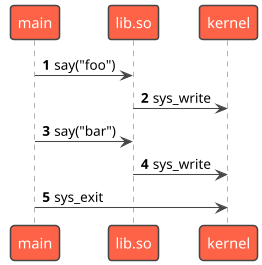 '
' Process with plantuml
'
@startuml
!theme vibrant
skinparam ParticipantPadding 5
skinparam BoxPadding 5
skinparam dpi 100
autonumber

participant "main"   as main
participant "lib.so" as library
participant "kernel" as kernel

main -> library: say("foo")

library -> kernel: sys_write

'''''''''''''''''''''''''''''''''''''''''''''''''''''
main -> library: say("bar")

library -> kernel: sys_write

main -> kernel: sys_exit

@enduml
